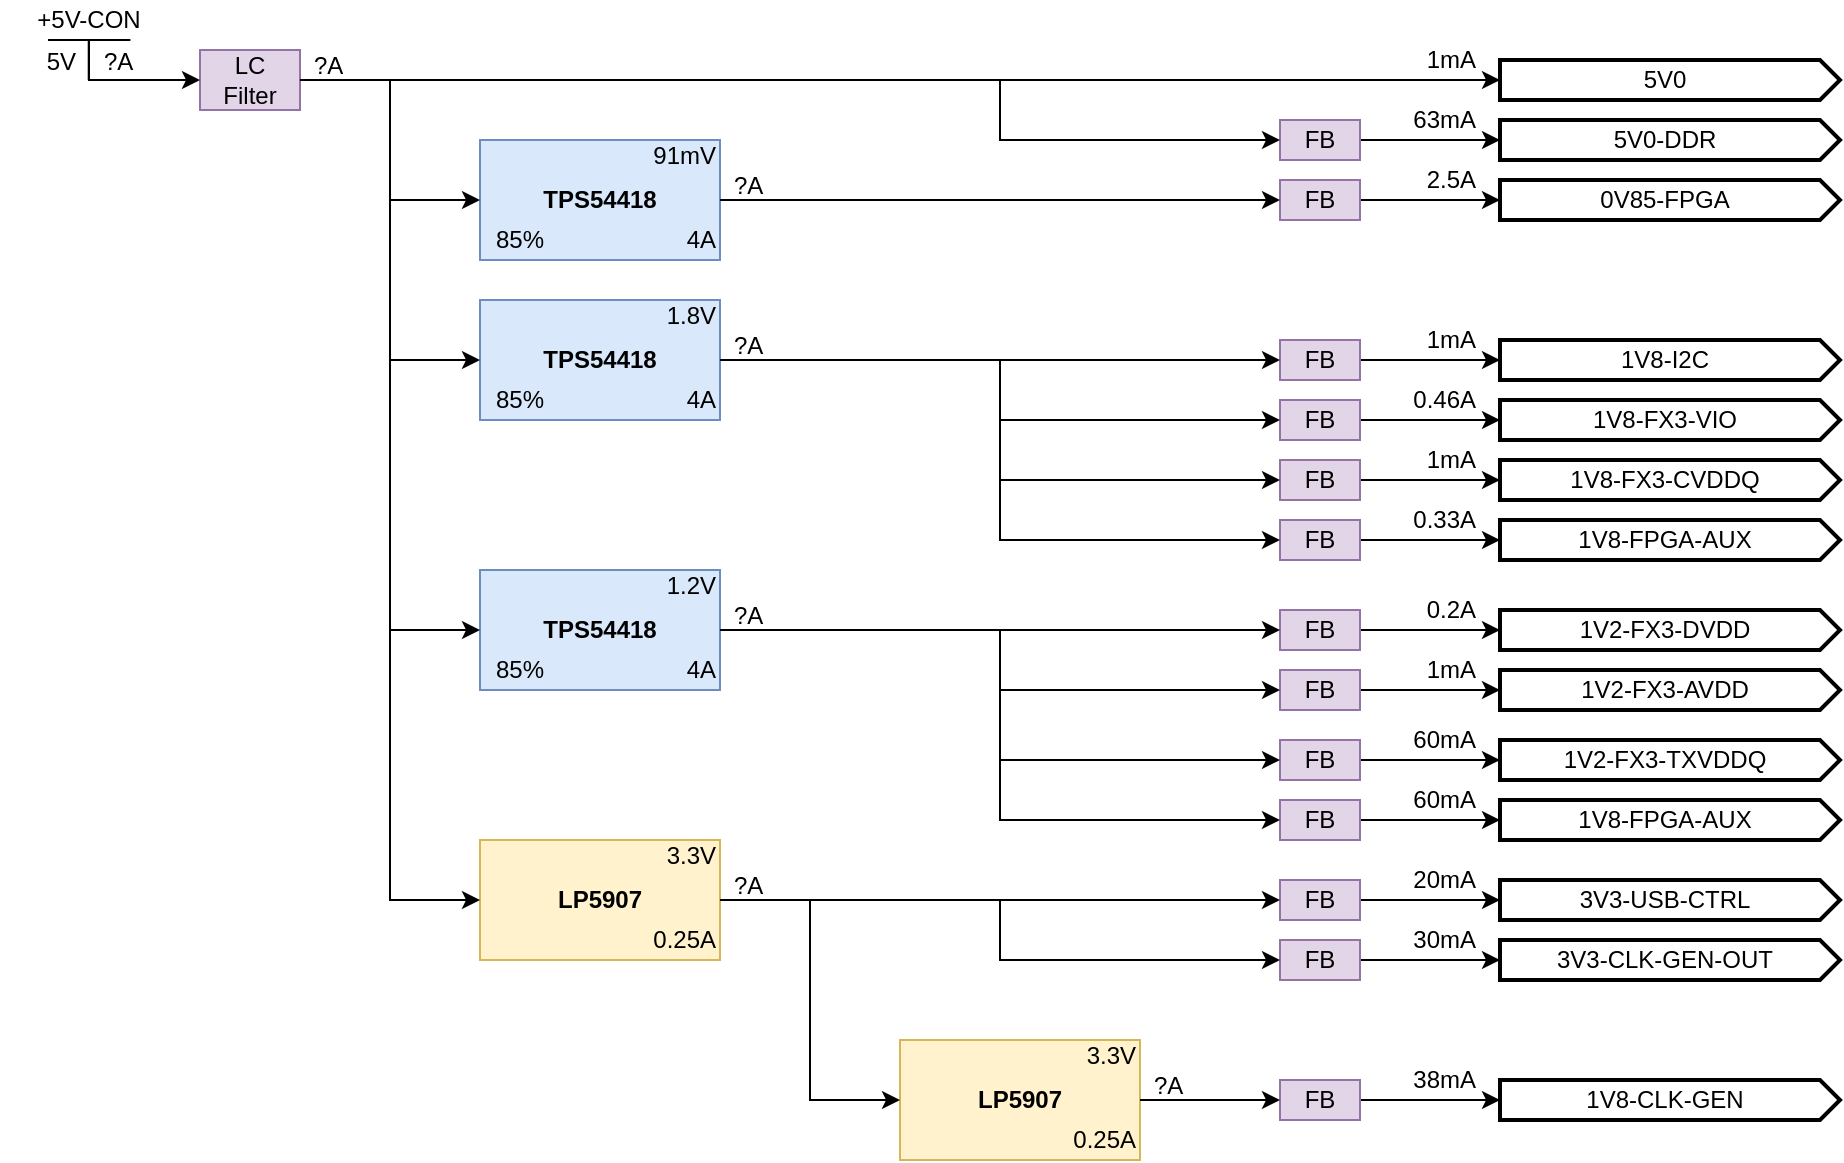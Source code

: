 <mxfile version="21.6.7" type="device">
  <diagram name="Page-1" id="zUlWaIco4QBcSWm_Pf0j">
    <mxGraphModel dx="2464" dy="983" grid="1" gridSize="10" guides="1" tooltips="1" connect="1" arrows="1" fold="1" page="1" pageScale="1" pageWidth="850" pageHeight="1100" math="0" shadow="0">
      <root>
        <mxCell id="0" />
        <mxCell id="1" parent="0" />
        <object label="" type="load" id="tVqwbREyVyMVipb1RAWG-38">
          <mxCell style="group" vertex="1" connectable="0" parent="1">
            <mxGeometry x="-100" y="90" width="220" height="30" as="geometry" />
          </mxCell>
        </object>
        <mxCell id="tVqwbREyVyMVipb1RAWG-39" value="" style="html=1;shadow=0;dashed=0;align=center;verticalAlign=middle;shape=mxgraph.arrows2.arrow;dy=0;dx=10;notch=0;labelBackgroundColor=none;strokeWidth=2;" vertex="1" parent="tVqwbREyVyMVipb1RAWG-38">
          <mxGeometry x="50" y="10" width="170" height="20" as="geometry" />
        </mxCell>
        <object label="5V0" type="load_name" id="tVqwbREyVyMVipb1RAWG-40">
          <mxCell style="text;html=1;strokeColor=none;fillColor=none;align=center;verticalAlign=middle;whiteSpace=wrap;overflow=hidden;labelBackgroundColor=none;" vertex="1" parent="tVqwbREyVyMVipb1RAWG-38">
            <mxGeometry x="50" y="10" width="165" height="20" as="geometry" />
          </mxCell>
        </object>
        <object label="1mA" type="load_current" id="tVqwbREyVyMVipb1RAWG-41">
          <mxCell style="text;html=1;strokeColor=none;fillColor=none;align=right;verticalAlign=middle;whiteSpace=wrap;overflow=hidden;labelBackgroundColor=none;" vertex="1" parent="tVqwbREyVyMVipb1RAWG-38">
            <mxGeometry width="40" height="20" as="geometry" />
          </mxCell>
        </object>
        <object label="" type="source" id="tVqwbREyVyMVipb1RAWG-60">
          <mxCell style="group" vertex="1" connectable="0" parent="1">
            <mxGeometry x="-800" y="70" width="90" height="40" as="geometry" />
          </mxCell>
        </object>
        <mxCell id="tVqwbREyVyMVipb1RAWG-48" style="edgeStyle=none;rounded=0;html=1;exitX=1;exitY=0.5;entryX=0;entryY=0.493;entryPerimeter=0;startArrow=none;startFill=0;endArrow=none;endFill=0;jettySize=auto;orthogonalLoop=1;" edge="1" parent="tVqwbREyVyMVipb1RAWG-60">
          <mxGeometry x="-1669" y="923.01" as="geometry">
            <mxPoint x="24" y="20" as="sourcePoint" />
            <mxPoint x="65.2" y="20" as="targetPoint" />
          </mxGeometry>
        </mxCell>
        <object label="+5V-CON" type="display_name" id="tVqwbREyVyMVipb1RAWG-49">
          <mxCell style="text;html=1;strokeColor=none;fillColor=none;align=center;verticalAlign=middle;whiteSpace=wrap;overflow=hidden;labelBackgroundColor=none;container=0;" vertex="1" parent="tVqwbREyVyMVipb1RAWG-60">
            <mxGeometry x="2" width="85" height="20" as="geometry" />
          </mxCell>
        </object>
        <mxCell id="tVqwbREyVyMVipb1RAWG-50" value="" style="endArrow=none;html=1;rounded=0;" edge="1" parent="tVqwbREyVyMVipb1RAWG-60">
          <mxGeometry width="50" height="50" relative="1" as="geometry">
            <mxPoint x="44.36" y="40" as="sourcePoint" />
            <mxPoint x="44.36" y="20" as="targetPoint" />
          </mxGeometry>
        </mxCell>
        <object label="?A" type="load_current" id="tVqwbREyVyMVipb1RAWG-51">
          <mxCell style="text;html=1;strokeColor=none;fillColor=none;align=left;verticalAlign=middle;whiteSpace=wrap;rounded=0;container=0;" vertex="1" parent="tVqwbREyVyMVipb1RAWG-60">
            <mxGeometry x="50" y="23" width="40" height="15" as="geometry" />
          </mxCell>
        </object>
        <object label="5V" type="vout" id="tVqwbREyVyMVipb1RAWG-59">
          <mxCell style="text;html=1;strokeColor=none;fillColor=none;align=right;verticalAlign=middle;whiteSpace=wrap;rounded=0;container=0;" vertex="1" parent="tVqwbREyVyMVipb1RAWG-60">
            <mxGeometry y="23" width="40" height="15" as="geometry" />
          </mxCell>
        </object>
        <mxCell id="tVqwbREyVyMVipb1RAWG-69" style="edgeStyle=orthogonalEdgeStyle;rounded=0;orthogonalLoop=1;jettySize=auto;html=1;exitX=1;exitY=0.5;exitDx=0;exitDy=0;entryX=0;entryY=0.5;entryDx=0;entryDy=0;" edge="1" parent="1" source="tVqwbREyVyMVipb1RAWG-64" target="tVqwbREyVyMVipb1RAWG-67">
          <mxGeometry relative="1" as="geometry" />
        </mxCell>
        <object label="FB" type="filter" id="tVqwbREyVyMVipb1RAWG-64">
          <mxCell style="whiteSpace=wrap;html=1;plain-purple;gradientColor=none;" vertex="1" parent="1">
            <mxGeometry x="-160" y="130" width="40" height="20" as="geometry" />
          </mxCell>
        </object>
        <object label="" type="load" id="tVqwbREyVyMVipb1RAWG-65">
          <mxCell style="group" vertex="1" connectable="0" parent="1">
            <mxGeometry x="-100" y="120" width="220" height="30" as="geometry" />
          </mxCell>
        </object>
        <mxCell id="tVqwbREyVyMVipb1RAWG-66" value="" style="html=1;shadow=0;dashed=0;align=center;verticalAlign=middle;shape=mxgraph.arrows2.arrow;dy=0;dx=10;notch=0;labelBackgroundColor=none;strokeWidth=2;" vertex="1" parent="tVqwbREyVyMVipb1RAWG-65">
          <mxGeometry x="50" y="10" width="170" height="20" as="geometry" />
        </mxCell>
        <object label="5V0-DDR" type="load_name" id="tVqwbREyVyMVipb1RAWG-67">
          <mxCell style="text;html=1;strokeColor=none;fillColor=none;align=center;verticalAlign=middle;whiteSpace=wrap;overflow=hidden;labelBackgroundColor=none;" vertex="1" parent="tVqwbREyVyMVipb1RAWG-65">
            <mxGeometry x="50" y="10" width="165" height="20" as="geometry" />
          </mxCell>
        </object>
        <object label="63mA" type="load_current" id="tVqwbREyVyMVipb1RAWG-68">
          <mxCell style="text;html=1;strokeColor=none;fillColor=none;align=right;verticalAlign=middle;whiteSpace=wrap;overflow=hidden;labelBackgroundColor=none;" vertex="1" parent="tVqwbREyVyMVipb1RAWG-65">
            <mxGeometry width="40" height="20" as="geometry" />
          </mxCell>
        </object>
        <mxCell id="tVqwbREyVyMVipb1RAWG-83" style="edgeStyle=orthogonalEdgeStyle;rounded=0;orthogonalLoop=1;jettySize=auto;html=1;exitX=1;exitY=0.5;exitDx=0;exitDy=0;entryX=0;entryY=0.5;entryDx=0;entryDy=0;" edge="1" parent="1" source="tVqwbREyVyMVipb1RAWG-78" target="tVqwbREyVyMVipb1RAWG-81">
          <mxGeometry relative="1" as="geometry" />
        </mxCell>
        <object label="FB" type="filter" id="tVqwbREyVyMVipb1RAWG-78">
          <mxCell style="whiteSpace=wrap;html=1;plain-purple;gradientColor=none;" vertex="1" parent="1">
            <mxGeometry x="-160" y="160" width="40" height="20" as="geometry" />
          </mxCell>
        </object>
        <object label="" type="load" id="tVqwbREyVyMVipb1RAWG-79">
          <mxCell style="group" vertex="1" connectable="0" parent="1">
            <mxGeometry x="-100" y="150" width="220" height="30" as="geometry" />
          </mxCell>
        </object>
        <mxCell id="tVqwbREyVyMVipb1RAWG-80" value="" style="html=1;shadow=0;dashed=0;align=center;verticalAlign=middle;shape=mxgraph.arrows2.arrow;dy=0;dx=10;notch=0;labelBackgroundColor=none;strokeWidth=2;" vertex="1" parent="tVqwbREyVyMVipb1RAWG-79">
          <mxGeometry x="50" y="10" width="170" height="20" as="geometry" />
        </mxCell>
        <object label="0V85-FPGA" type="load_name" id="tVqwbREyVyMVipb1RAWG-81">
          <mxCell style="text;html=1;strokeColor=none;fillColor=none;align=center;verticalAlign=middle;whiteSpace=wrap;overflow=hidden;labelBackgroundColor=none;" vertex="1" parent="tVqwbREyVyMVipb1RAWG-79">
            <mxGeometry x="50" y="10" width="165" height="20" as="geometry" />
          </mxCell>
        </object>
        <object label="2.5A" type="load_current" id="tVqwbREyVyMVipb1RAWG-82">
          <mxCell style="text;html=1;strokeColor=none;fillColor=none;align=right;verticalAlign=middle;whiteSpace=wrap;overflow=hidden;labelBackgroundColor=none;" vertex="1" parent="tVqwbREyVyMVipb1RAWG-79">
            <mxGeometry width="40" height="20" as="geometry" />
          </mxCell>
        </object>
        <object label="" type="filter" id="tVqwbREyVyMVipb1RAWG-129">
          <mxCell style="group" vertex="1" connectable="0" parent="1">
            <mxGeometry x="-700" y="98" width="95" height="32" as="geometry" />
          </mxCell>
        </object>
        <object label="LC&lt;div&gt;Filter&lt;/div&gt;" id="tVqwbREyVyMVipb1RAWG-120">
          <mxCell style="whiteSpace=wrap;html=1;plain-purple;gradientColor=none;container=0;" vertex="1" parent="tVqwbREyVyMVipb1RAWG-129">
            <mxGeometry y="-3" width="50" height="30" as="geometry" />
          </mxCell>
        </object>
        <object label="?A" type="load_current" id="tVqwbREyVyMVipb1RAWG-121">
          <mxCell style="text;html=1;strokeColor=none;fillColor=none;align=left;verticalAlign=middle;whiteSpace=wrap;overflow=hidden;labelBackgroundColor=none;" vertex="1" parent="tVqwbREyVyMVipb1RAWG-129">
            <mxGeometry x="55" y="-5" width="40" height="20" as="geometry" />
          </mxCell>
        </object>
        <mxCell id="tVqwbREyVyMVipb1RAWG-130" style="edgeStyle=orthogonalEdgeStyle;rounded=0;orthogonalLoop=1;jettySize=auto;html=1;exitX=0.5;exitY=1;exitDx=0;exitDy=0;entryX=0;entryY=0.5;entryDx=0;entryDy=0;" edge="1" parent="1" source="tVqwbREyVyMVipb1RAWG-49" target="tVqwbREyVyMVipb1RAWG-120">
          <mxGeometry relative="1" as="geometry" />
        </mxCell>
        <mxCell id="tVqwbREyVyMVipb1RAWG-132" style="edgeStyle=orthogonalEdgeStyle;rounded=0;orthogonalLoop=1;jettySize=auto;html=1;exitX=1;exitY=0.5;exitDx=0;exitDy=0;entryX=0;entryY=0.5;entryDx=0;entryDy=0;" edge="1" parent="1" source="tVqwbREyVyMVipb1RAWG-120" target="tVqwbREyVyMVipb1RAWG-40">
          <mxGeometry relative="1" as="geometry" />
        </mxCell>
        <mxCell id="tVqwbREyVyMVipb1RAWG-133" style="edgeStyle=orthogonalEdgeStyle;rounded=0;orthogonalLoop=1;jettySize=auto;html=1;exitX=1;exitY=0.5;exitDx=0;exitDy=0;entryX=0;entryY=0.5;entryDx=0;entryDy=0;" edge="1" parent="1" source="tVqwbREyVyMVipb1RAWG-120" target="tVqwbREyVyMVipb1RAWG-64">
          <mxGeometry relative="1" as="geometry">
            <Array as="points">
              <mxPoint x="-300" y="110" />
              <mxPoint x="-300" y="140" />
            </Array>
          </mxGeometry>
        </mxCell>
        <object label="" type="sw_reg" id="tVqwbREyVyMVipb1RAWG-153">
          <mxCell style="group" vertex="1" connectable="0" parent="1">
            <mxGeometry x="-560" y="140" width="165" height="60" as="geometry" />
          </mxCell>
        </object>
        <object label="TPS54418" id="tVqwbREyVyMVipb1RAWG-147">
          <mxCell style="rounded=0;whiteSpace=wrap;html=1;fillColor=#dae8fc;strokeColor=#6c8ebf;container=0;fontStyle=1" vertex="1" parent="tVqwbREyVyMVipb1RAWG-153">
            <mxGeometry width="120" height="60" as="geometry" />
          </mxCell>
        </object>
        <object label="91mV" type="vout" id="tVqwbREyVyMVipb1RAWG-148">
          <mxCell style="text;html=1;strokeColor=none;fillColor=none;align=right;verticalAlign=middle;whiteSpace=wrap;rounded=0;container=0;" vertex="1" parent="tVqwbREyVyMVipb1RAWG-153">
            <mxGeometry x="80" width="40" height="15" as="geometry" />
          </mxCell>
        </object>
        <object label="85%" type="efficiency" id="tVqwbREyVyMVipb1RAWG-150">
          <mxCell style="text;html=1;strokeColor=none;fillColor=none;align=center;verticalAlign=middle;whiteSpace=wrap;rounded=0;container=0;" vertex="1" parent="tVqwbREyVyMVipb1RAWG-153">
            <mxGeometry x="5" y="40" width="30" height="20" as="geometry" />
          </mxCell>
        </object>
        <object label="4A" type="current_limit" id="tVqwbREyVyMVipb1RAWG-151">
          <mxCell style="text;html=1;strokeColor=none;fillColor=none;align=right;verticalAlign=middle;whiteSpace=wrap;rounded=0;container=0;" vertex="1" parent="tVqwbREyVyMVipb1RAWG-153">
            <mxGeometry x="85" y="40" width="35" height="20" as="geometry" />
          </mxCell>
        </object>
        <object label="?A" type="load_current" id="tVqwbREyVyMVipb1RAWG-152">
          <mxCell style="text;html=1;strokeColor=none;fillColor=none;align=left;verticalAlign=middle;whiteSpace=wrap;rounded=0;container=0;" vertex="1" parent="tVqwbREyVyMVipb1RAWG-153">
            <mxGeometry x="125" y="15" width="40" height="15" as="geometry" />
          </mxCell>
        </object>
        <mxCell id="tVqwbREyVyMVipb1RAWG-154" style="edgeStyle=orthogonalEdgeStyle;rounded=0;orthogonalLoop=1;jettySize=auto;html=1;exitX=1;exitY=0.5;exitDx=0;exitDy=0;entryX=0;entryY=0.5;entryDx=0;entryDy=0;" edge="1" parent="1" source="tVqwbREyVyMVipb1RAWG-147" target="tVqwbREyVyMVipb1RAWG-78">
          <mxGeometry relative="1" as="geometry" />
        </mxCell>
        <mxCell id="tVqwbREyVyMVipb1RAWG-155" style="edgeStyle=orthogonalEdgeStyle;rounded=0;orthogonalLoop=1;jettySize=auto;html=1;exitX=1;exitY=0.5;exitDx=0;exitDy=0;entryX=0;entryY=0.5;entryDx=0;entryDy=0;" edge="1" parent="1" source="tVqwbREyVyMVipb1RAWG-120" target="tVqwbREyVyMVipb1RAWG-147">
          <mxGeometry relative="1" as="geometry" />
        </mxCell>
        <object label="" type="sw_reg" id="tVqwbREyVyMVipb1RAWG-178">
          <mxCell style="group" vertex="1" connectable="0" parent="1">
            <mxGeometry x="-560" y="220" width="165" height="60" as="geometry" />
          </mxCell>
        </object>
        <object label="TPS54418" id="tVqwbREyVyMVipb1RAWG-179">
          <mxCell style="rounded=0;whiteSpace=wrap;html=1;fillColor=#dae8fc;strokeColor=#6c8ebf;container=0;fontStyle=1" vertex="1" parent="tVqwbREyVyMVipb1RAWG-178">
            <mxGeometry width="120" height="60" as="geometry" />
          </mxCell>
        </object>
        <object label="1.8V" type="vout" id="tVqwbREyVyMVipb1RAWG-180">
          <mxCell style="text;html=1;strokeColor=none;fillColor=none;align=right;verticalAlign=middle;whiteSpace=wrap;rounded=0;container=0;" vertex="1" parent="tVqwbREyVyMVipb1RAWG-178">
            <mxGeometry x="80" width="40" height="15" as="geometry" />
          </mxCell>
        </object>
        <object label="85%" type="efficiency" id="tVqwbREyVyMVipb1RAWG-181">
          <mxCell style="text;html=1;strokeColor=none;fillColor=none;align=center;verticalAlign=middle;whiteSpace=wrap;rounded=0;container=0;" vertex="1" parent="tVqwbREyVyMVipb1RAWG-178">
            <mxGeometry x="5" y="40" width="30" height="20" as="geometry" />
          </mxCell>
        </object>
        <object label="4A" type="current_limit" id="tVqwbREyVyMVipb1RAWG-182">
          <mxCell style="text;html=1;strokeColor=none;fillColor=none;align=right;verticalAlign=middle;whiteSpace=wrap;rounded=0;container=0;" vertex="1" parent="tVqwbREyVyMVipb1RAWG-178">
            <mxGeometry x="85" y="40" width="35" height="20" as="geometry" />
          </mxCell>
        </object>
        <object label="?A" type="load_current" id="tVqwbREyVyMVipb1RAWG-183">
          <mxCell style="text;html=1;strokeColor=none;fillColor=none;align=left;verticalAlign=middle;whiteSpace=wrap;rounded=0;container=0;" vertex="1" parent="tVqwbREyVyMVipb1RAWG-178">
            <mxGeometry x="125" y="15" width="40" height="15" as="geometry" />
          </mxCell>
        </object>
        <mxCell id="tVqwbREyVyMVipb1RAWG-184" style="edgeStyle=orthogonalEdgeStyle;rounded=0;orthogonalLoop=1;jettySize=auto;html=1;exitX=1;exitY=0.5;exitDx=0;exitDy=0;entryX=0;entryY=0.5;entryDx=0;entryDy=0;" edge="1" parent="1" source="tVqwbREyVyMVipb1RAWG-120" target="tVqwbREyVyMVipb1RAWG-179">
          <mxGeometry relative="1" as="geometry" />
        </mxCell>
        <object label="" type="load" id="tVqwbREyVyMVipb1RAWG-185">
          <mxCell style="group" vertex="1" connectable="0" parent="1">
            <mxGeometry x="-100" y="230" width="220" height="30" as="geometry" />
          </mxCell>
        </object>
        <mxCell id="tVqwbREyVyMVipb1RAWG-186" value="" style="html=1;shadow=0;dashed=0;align=center;verticalAlign=middle;shape=mxgraph.arrows2.arrow;dy=0;dx=10;notch=0;labelBackgroundColor=none;strokeWidth=2;" vertex="1" parent="tVqwbREyVyMVipb1RAWG-185">
          <mxGeometry x="50" y="10" width="170" height="20" as="geometry" />
        </mxCell>
        <object label="1V8-I2C" type="load_name" id="tVqwbREyVyMVipb1RAWG-187">
          <mxCell style="text;html=1;strokeColor=none;fillColor=none;align=center;verticalAlign=middle;whiteSpace=wrap;overflow=hidden;labelBackgroundColor=none;" vertex="1" parent="tVqwbREyVyMVipb1RAWG-185">
            <mxGeometry x="50" y="10" width="165" height="20" as="geometry" />
          </mxCell>
        </object>
        <object label="&lt;div&gt;1mA&lt;/div&gt;" type="load_current" id="tVqwbREyVyMVipb1RAWG-188">
          <mxCell style="text;html=1;strokeColor=none;fillColor=none;align=right;verticalAlign=middle;whiteSpace=wrap;overflow=hidden;labelBackgroundColor=none;" vertex="1" parent="tVqwbREyVyMVipb1RAWG-185">
            <mxGeometry width="40" height="20" as="geometry" />
          </mxCell>
        </object>
        <object label="" type="load" id="tVqwbREyVyMVipb1RAWG-190">
          <mxCell style="group" vertex="1" connectable="0" parent="1">
            <mxGeometry x="-100" y="260" width="220" height="30" as="geometry" />
          </mxCell>
        </object>
        <mxCell id="tVqwbREyVyMVipb1RAWG-191" value="" style="html=1;shadow=0;dashed=0;align=center;verticalAlign=middle;shape=mxgraph.arrows2.arrow;dy=0;dx=10;notch=0;labelBackgroundColor=none;strokeWidth=2;" vertex="1" parent="tVqwbREyVyMVipb1RAWG-190">
          <mxGeometry x="50" y="10" width="170" height="20" as="geometry" />
        </mxCell>
        <object label="1V8-FX3-VIO" type="load_name" id="tVqwbREyVyMVipb1RAWG-192">
          <mxCell style="text;html=1;strokeColor=none;fillColor=none;align=center;verticalAlign=middle;whiteSpace=wrap;overflow=hidden;labelBackgroundColor=none;" vertex="1" parent="tVqwbREyVyMVipb1RAWG-190">
            <mxGeometry x="50" y="10" width="165" height="20" as="geometry" />
          </mxCell>
        </object>
        <object label="0.46A" type="load_current" id="tVqwbREyVyMVipb1RAWG-193">
          <mxCell style="text;html=1;strokeColor=none;fillColor=none;align=right;verticalAlign=middle;whiteSpace=wrap;overflow=hidden;labelBackgroundColor=none;" vertex="1" parent="tVqwbREyVyMVipb1RAWG-190">
            <mxGeometry width="40" height="20" as="geometry" />
          </mxCell>
        </object>
        <mxCell id="tVqwbREyVyMVipb1RAWG-196" style="edgeStyle=orthogonalEdgeStyle;rounded=0;orthogonalLoop=1;jettySize=auto;html=1;exitX=1;exitY=0.5;exitDx=0;exitDy=0;entryX=0;entryY=0.5;entryDx=0;entryDy=0;" edge="1" parent="1" source="tVqwbREyVyMVipb1RAWG-194" target="tVqwbREyVyMVipb1RAWG-187">
          <mxGeometry relative="1" as="geometry" />
        </mxCell>
        <object label="FB" type="filter" id="tVqwbREyVyMVipb1RAWG-194">
          <mxCell style="whiteSpace=wrap;html=1;plain-purple;gradientColor=none;" vertex="1" parent="1">
            <mxGeometry x="-160" y="240" width="40" height="20" as="geometry" />
          </mxCell>
        </object>
        <mxCell id="tVqwbREyVyMVipb1RAWG-195" style="edgeStyle=orthogonalEdgeStyle;rounded=0;orthogonalLoop=1;jettySize=auto;html=1;exitX=1;exitY=0.5;exitDx=0;exitDy=0;entryX=0;entryY=0.5;entryDx=0;entryDy=0;" edge="1" parent="1" source="tVqwbREyVyMVipb1RAWG-179" target="tVqwbREyVyMVipb1RAWG-194">
          <mxGeometry relative="1" as="geometry" />
        </mxCell>
        <mxCell id="tVqwbREyVyMVipb1RAWG-198" style="edgeStyle=orthogonalEdgeStyle;rounded=0;orthogonalLoop=1;jettySize=auto;html=1;exitX=1;exitY=0.5;exitDx=0;exitDy=0;entryX=0;entryY=0.5;entryDx=0;entryDy=0;" edge="1" parent="1" source="tVqwbREyVyMVipb1RAWG-197" target="tVqwbREyVyMVipb1RAWG-192">
          <mxGeometry relative="1" as="geometry" />
        </mxCell>
        <object label="FB" type="filter" id="tVqwbREyVyMVipb1RAWG-197">
          <mxCell style="whiteSpace=wrap;html=1;plain-purple;gradientColor=none;" vertex="1" parent="1">
            <mxGeometry x="-160" y="270" width="40" height="20" as="geometry" />
          </mxCell>
        </object>
        <mxCell id="tVqwbREyVyMVipb1RAWG-199" style="edgeStyle=orthogonalEdgeStyle;rounded=0;orthogonalLoop=1;jettySize=auto;html=1;exitX=1;exitY=0.5;exitDx=0;exitDy=0;entryX=0;entryY=0.5;entryDx=0;entryDy=0;" edge="1" parent="1" source="tVqwbREyVyMVipb1RAWG-179" target="tVqwbREyVyMVipb1RAWG-197">
          <mxGeometry relative="1" as="geometry" />
        </mxCell>
        <mxCell id="tVqwbREyVyMVipb1RAWG-205" style="edgeStyle=orthogonalEdgeStyle;rounded=0;orthogonalLoop=1;jettySize=auto;html=1;exitX=1;exitY=0.5;exitDx=0;exitDy=0;entryX=0;entryY=0.5;entryDx=0;entryDy=0;" edge="1" parent="1" source="tVqwbREyVyMVipb1RAWG-200" target="tVqwbREyVyMVipb1RAWG-203">
          <mxGeometry relative="1" as="geometry" />
        </mxCell>
        <object label="FB" type="filter" id="tVqwbREyVyMVipb1RAWG-200">
          <mxCell style="whiteSpace=wrap;html=1;plain-purple;gradientColor=none;" vertex="1" parent="1">
            <mxGeometry x="-160" y="300" width="40" height="20" as="geometry" />
          </mxCell>
        </object>
        <object label="" type="load" id="tVqwbREyVyMVipb1RAWG-201">
          <mxCell style="group" vertex="1" connectable="0" parent="1">
            <mxGeometry x="-100" y="290" width="220" height="30" as="geometry" />
          </mxCell>
        </object>
        <mxCell id="tVqwbREyVyMVipb1RAWG-202" value="" style="html=1;shadow=0;dashed=0;align=center;verticalAlign=middle;shape=mxgraph.arrows2.arrow;dy=0;dx=10;notch=0;labelBackgroundColor=none;strokeWidth=2;" vertex="1" parent="tVqwbREyVyMVipb1RAWG-201">
          <mxGeometry x="50" y="10" width="170" height="20" as="geometry" />
        </mxCell>
        <object label="1V8-FX3-CVDDQ" type="load_name" id="tVqwbREyVyMVipb1RAWG-203">
          <mxCell style="text;html=1;strokeColor=none;fillColor=none;align=center;verticalAlign=middle;whiteSpace=wrap;overflow=hidden;labelBackgroundColor=none;" vertex="1" parent="tVqwbREyVyMVipb1RAWG-201">
            <mxGeometry x="50" y="10" width="165" height="20" as="geometry" />
          </mxCell>
        </object>
        <object label="1mA" type="load_current" id="tVqwbREyVyMVipb1RAWG-204">
          <mxCell style="text;html=1;strokeColor=none;fillColor=none;align=right;verticalAlign=middle;whiteSpace=wrap;overflow=hidden;labelBackgroundColor=none;" vertex="1" parent="tVqwbREyVyMVipb1RAWG-201">
            <mxGeometry width="40" height="20" as="geometry" />
          </mxCell>
        </object>
        <mxCell id="tVqwbREyVyMVipb1RAWG-206" style="edgeStyle=orthogonalEdgeStyle;rounded=0;orthogonalLoop=1;jettySize=auto;html=1;exitX=1;exitY=0.5;exitDx=0;exitDy=0;entryX=0;entryY=0.5;entryDx=0;entryDy=0;" edge="1" parent="1" source="tVqwbREyVyMVipb1RAWG-179" target="tVqwbREyVyMVipb1RAWG-200">
          <mxGeometry relative="1" as="geometry" />
        </mxCell>
        <mxCell id="tVqwbREyVyMVipb1RAWG-212" style="edgeStyle=orthogonalEdgeStyle;rounded=0;orthogonalLoop=1;jettySize=auto;html=1;exitX=1;exitY=0.5;exitDx=0;exitDy=0;entryX=0;entryY=0.5;entryDx=0;entryDy=0;" edge="1" parent="1" source="tVqwbREyVyMVipb1RAWG-207" target="tVqwbREyVyMVipb1RAWG-210">
          <mxGeometry relative="1" as="geometry" />
        </mxCell>
        <object label="FB" type="filter" id="tVqwbREyVyMVipb1RAWG-207">
          <mxCell style="whiteSpace=wrap;html=1;plain-purple;gradientColor=none;" vertex="1" parent="1">
            <mxGeometry x="-160" y="330" width="40" height="20" as="geometry" />
          </mxCell>
        </object>
        <object label="" type="load" id="tVqwbREyVyMVipb1RAWG-208">
          <mxCell style="group" vertex="1" connectable="0" parent="1">
            <mxGeometry x="-100" y="320" width="220" height="30" as="geometry" />
          </mxCell>
        </object>
        <mxCell id="tVqwbREyVyMVipb1RAWG-209" value="" style="html=1;shadow=0;dashed=0;align=center;verticalAlign=middle;shape=mxgraph.arrows2.arrow;dy=0;dx=10;notch=0;labelBackgroundColor=none;strokeWidth=2;" vertex="1" parent="tVqwbREyVyMVipb1RAWG-208">
          <mxGeometry x="50" y="10" width="170" height="20" as="geometry" />
        </mxCell>
        <object label="1V8-FPGA-AUX" type="load_name" id="tVqwbREyVyMVipb1RAWG-210">
          <mxCell style="text;html=1;strokeColor=none;fillColor=none;align=center;verticalAlign=middle;whiteSpace=wrap;overflow=hidden;labelBackgroundColor=none;" vertex="1" parent="tVqwbREyVyMVipb1RAWG-208">
            <mxGeometry x="50" y="10" width="165" height="20" as="geometry" />
          </mxCell>
        </object>
        <object label="0.33A" type="load_current" id="tVqwbREyVyMVipb1RAWG-211">
          <mxCell style="text;html=1;strokeColor=none;fillColor=none;align=right;verticalAlign=middle;whiteSpace=wrap;overflow=hidden;labelBackgroundColor=none;" vertex="1" parent="tVqwbREyVyMVipb1RAWG-208">
            <mxGeometry width="40" height="20" as="geometry" />
          </mxCell>
        </object>
        <mxCell id="tVqwbREyVyMVipb1RAWG-213" style="edgeStyle=orthogonalEdgeStyle;rounded=0;orthogonalLoop=1;jettySize=auto;html=1;exitX=1;exitY=0.5;exitDx=0;exitDy=0;entryX=0;entryY=0.5;entryDx=0;entryDy=0;" edge="1" parent="1" source="tVqwbREyVyMVipb1RAWG-179" target="tVqwbREyVyMVipb1RAWG-207">
          <mxGeometry relative="1" as="geometry" />
        </mxCell>
        <object label="" type="sw_reg" id="tVqwbREyVyMVipb1RAWG-214">
          <mxCell style="group" vertex="1" connectable="0" parent="1">
            <mxGeometry x="-560" y="355" width="165" height="60" as="geometry" />
          </mxCell>
        </object>
        <object label="TPS54418" id="tVqwbREyVyMVipb1RAWG-215">
          <mxCell style="rounded=0;whiteSpace=wrap;html=1;fillColor=#dae8fc;strokeColor=#6c8ebf;container=0;fontStyle=1" vertex="1" parent="tVqwbREyVyMVipb1RAWG-214">
            <mxGeometry width="120" height="60" as="geometry" />
          </mxCell>
        </object>
        <object label="1.2V" type="vout" id="tVqwbREyVyMVipb1RAWG-216">
          <mxCell style="text;html=1;strokeColor=none;fillColor=none;align=right;verticalAlign=middle;whiteSpace=wrap;rounded=0;container=0;" vertex="1" parent="tVqwbREyVyMVipb1RAWG-214">
            <mxGeometry x="80" width="40" height="15" as="geometry" />
          </mxCell>
        </object>
        <object label="85%" type="efficiency" id="tVqwbREyVyMVipb1RAWG-217">
          <mxCell style="text;html=1;strokeColor=none;fillColor=none;align=center;verticalAlign=middle;whiteSpace=wrap;rounded=0;container=0;" vertex="1" parent="tVqwbREyVyMVipb1RAWG-214">
            <mxGeometry x="5" y="40" width="30" height="20" as="geometry" />
          </mxCell>
        </object>
        <object label="4A" type="current_limit" id="tVqwbREyVyMVipb1RAWG-218">
          <mxCell style="text;html=1;strokeColor=none;fillColor=none;align=right;verticalAlign=middle;whiteSpace=wrap;rounded=0;container=0;" vertex="1" parent="tVqwbREyVyMVipb1RAWG-214">
            <mxGeometry x="85" y="40" width="35" height="20" as="geometry" />
          </mxCell>
        </object>
        <object label="?A" type="load_current" id="tVqwbREyVyMVipb1RAWG-219">
          <mxCell style="text;html=1;strokeColor=none;fillColor=none;align=left;verticalAlign=middle;whiteSpace=wrap;rounded=0;container=0;" vertex="1" parent="tVqwbREyVyMVipb1RAWG-214">
            <mxGeometry x="125" y="15" width="40" height="15" as="geometry" />
          </mxCell>
        </object>
        <object label="" type="load" id="tVqwbREyVyMVipb1RAWG-220">
          <mxCell style="group" vertex="1" connectable="0" parent="1">
            <mxGeometry x="-100" y="365" width="220" height="30" as="geometry" />
          </mxCell>
        </object>
        <mxCell id="tVqwbREyVyMVipb1RAWG-221" value="" style="html=1;shadow=0;dashed=0;align=center;verticalAlign=middle;shape=mxgraph.arrows2.arrow;dy=0;dx=10;notch=0;labelBackgroundColor=none;strokeWidth=2;" vertex="1" parent="tVqwbREyVyMVipb1RAWG-220">
          <mxGeometry x="50" y="10" width="170" height="20" as="geometry" />
        </mxCell>
        <object label="1V2-FX3-DVDD" type="load_name" id="tVqwbREyVyMVipb1RAWG-222">
          <mxCell style="text;html=1;strokeColor=none;fillColor=none;align=center;verticalAlign=middle;whiteSpace=wrap;overflow=hidden;labelBackgroundColor=none;" vertex="1" parent="tVqwbREyVyMVipb1RAWG-220">
            <mxGeometry x="50" y="10" width="165" height="20" as="geometry" />
          </mxCell>
        </object>
        <object label="0.2A" type="load_current" id="tVqwbREyVyMVipb1RAWG-223">
          <mxCell style="text;html=1;strokeColor=none;fillColor=none;align=right;verticalAlign=middle;whiteSpace=wrap;overflow=hidden;labelBackgroundColor=none;" vertex="1" parent="tVqwbREyVyMVipb1RAWG-220">
            <mxGeometry width="40" height="20" as="geometry" />
          </mxCell>
        </object>
        <mxCell id="tVqwbREyVyMVipb1RAWG-226" style="edgeStyle=orthogonalEdgeStyle;rounded=0;orthogonalLoop=1;jettySize=auto;html=1;exitX=1;exitY=0.5;exitDx=0;exitDy=0;entryX=0;entryY=0.5;entryDx=0;entryDy=0;" edge="1" parent="1" source="tVqwbREyVyMVipb1RAWG-225" target="tVqwbREyVyMVipb1RAWG-222">
          <mxGeometry relative="1" as="geometry" />
        </mxCell>
        <object label="FB" type="filter" id="tVqwbREyVyMVipb1RAWG-225">
          <mxCell style="whiteSpace=wrap;html=1;plain-purple;gradientColor=none;" vertex="1" parent="1">
            <mxGeometry x="-160" y="375" width="40" height="20" as="geometry" />
          </mxCell>
        </object>
        <mxCell id="tVqwbREyVyMVipb1RAWG-227" style="edgeStyle=orthogonalEdgeStyle;rounded=0;orthogonalLoop=1;jettySize=auto;html=1;exitX=1;exitY=0.5;exitDx=0;exitDy=0;entryX=0;entryY=0.5;entryDx=0;entryDy=0;" edge="1" parent="1" source="tVqwbREyVyMVipb1RAWG-215" target="tVqwbREyVyMVipb1RAWG-225">
          <mxGeometry relative="1" as="geometry" />
        </mxCell>
        <mxCell id="tVqwbREyVyMVipb1RAWG-228" style="edgeStyle=orthogonalEdgeStyle;rounded=0;orthogonalLoop=1;jettySize=auto;html=1;exitX=1;exitY=0.5;exitDx=0;exitDy=0;entryX=0;entryY=0.5;entryDx=0;entryDy=0;" edge="1" parent="1" source="tVqwbREyVyMVipb1RAWG-120" target="tVqwbREyVyMVipb1RAWG-215">
          <mxGeometry relative="1" as="geometry" />
        </mxCell>
        <object label="" type="load" id="tVqwbREyVyMVipb1RAWG-229">
          <mxCell style="group" vertex="1" connectable="0" parent="1">
            <mxGeometry x="-100" y="395" width="220" height="30" as="geometry" />
          </mxCell>
        </object>
        <mxCell id="tVqwbREyVyMVipb1RAWG-230" value="" style="html=1;shadow=0;dashed=0;align=center;verticalAlign=middle;shape=mxgraph.arrows2.arrow;dy=0;dx=10;notch=0;labelBackgroundColor=none;strokeWidth=2;" vertex="1" parent="tVqwbREyVyMVipb1RAWG-229">
          <mxGeometry x="50" y="10" width="170" height="20" as="geometry" />
        </mxCell>
        <object label="&lt;div&gt;1V2-FX3-AVDD&lt;/div&gt;" type="load_name" id="tVqwbREyVyMVipb1RAWG-231">
          <mxCell style="text;html=1;strokeColor=none;fillColor=none;align=center;verticalAlign=middle;whiteSpace=wrap;overflow=hidden;labelBackgroundColor=none;" vertex="1" parent="tVqwbREyVyMVipb1RAWG-229">
            <mxGeometry x="50" y="10" width="165" height="20" as="geometry" />
          </mxCell>
        </object>
        <object label="1mA" type="load_current" id="tVqwbREyVyMVipb1RAWG-232">
          <mxCell style="text;html=1;strokeColor=none;fillColor=none;align=right;verticalAlign=middle;whiteSpace=wrap;overflow=hidden;labelBackgroundColor=none;" vertex="1" parent="tVqwbREyVyMVipb1RAWG-229">
            <mxGeometry width="40" height="20" as="geometry" />
          </mxCell>
        </object>
        <mxCell id="tVqwbREyVyMVipb1RAWG-235" style="edgeStyle=orthogonalEdgeStyle;rounded=0;orthogonalLoop=1;jettySize=auto;html=1;exitX=1;exitY=0.5;exitDx=0;exitDy=0;entryX=0;entryY=0.5;entryDx=0;entryDy=0;" edge="1" parent="1" source="tVqwbREyVyMVipb1RAWG-234" target="tVqwbREyVyMVipb1RAWG-231">
          <mxGeometry relative="1" as="geometry" />
        </mxCell>
        <object label="FB" type="filter" id="tVqwbREyVyMVipb1RAWG-234">
          <mxCell style="whiteSpace=wrap;html=1;plain-purple;gradientColor=none;" vertex="1" parent="1">
            <mxGeometry x="-160" y="405" width="40" height="20" as="geometry" />
          </mxCell>
        </object>
        <mxCell id="tVqwbREyVyMVipb1RAWG-236" style="edgeStyle=orthogonalEdgeStyle;rounded=0;orthogonalLoop=1;jettySize=auto;html=1;exitX=1;exitY=0.5;exitDx=0;exitDy=0;entryX=0;entryY=0.5;entryDx=0;entryDy=0;" edge="1" parent="1" source="tVqwbREyVyMVipb1RAWG-215" target="tVqwbREyVyMVipb1RAWG-234">
          <mxGeometry relative="1" as="geometry" />
        </mxCell>
        <mxCell id="tVqwbREyVyMVipb1RAWG-242" style="edgeStyle=orthogonalEdgeStyle;rounded=0;orthogonalLoop=1;jettySize=auto;html=1;exitX=1;exitY=0.5;exitDx=0;exitDy=0;entryX=0;entryY=0.5;entryDx=0;entryDy=0;" edge="1" parent="1" source="tVqwbREyVyMVipb1RAWG-237" target="tVqwbREyVyMVipb1RAWG-240">
          <mxGeometry relative="1" as="geometry" />
        </mxCell>
        <object label="FB" type="filter" id="tVqwbREyVyMVipb1RAWG-237">
          <mxCell style="whiteSpace=wrap;html=1;plain-purple;gradientColor=none;" vertex="1" parent="1">
            <mxGeometry x="-160" y="440" width="40" height="20" as="geometry" />
          </mxCell>
        </object>
        <object label="" type="load" id="tVqwbREyVyMVipb1RAWG-238">
          <mxCell style="group" vertex="1" connectable="0" parent="1">
            <mxGeometry x="-100" y="430" width="220" height="30" as="geometry" />
          </mxCell>
        </object>
        <mxCell id="tVqwbREyVyMVipb1RAWG-239" value="" style="html=1;shadow=0;dashed=0;align=center;verticalAlign=middle;shape=mxgraph.arrows2.arrow;dy=0;dx=10;notch=0;labelBackgroundColor=none;strokeWidth=2;" vertex="1" parent="tVqwbREyVyMVipb1RAWG-238">
          <mxGeometry x="50" y="10" width="170" height="20" as="geometry" />
        </mxCell>
        <object label="1V2-FX3-TXVDDQ" type="load_name" id="tVqwbREyVyMVipb1RAWG-240">
          <mxCell style="text;html=1;strokeColor=none;fillColor=none;align=center;verticalAlign=middle;whiteSpace=wrap;overflow=hidden;labelBackgroundColor=none;" vertex="1" parent="tVqwbREyVyMVipb1RAWG-238">
            <mxGeometry x="50" y="10" width="165" height="20" as="geometry" />
          </mxCell>
        </object>
        <object label="60mA" type="load_current" id="tVqwbREyVyMVipb1RAWG-241">
          <mxCell style="text;html=1;strokeColor=none;fillColor=none;align=right;verticalAlign=middle;whiteSpace=wrap;overflow=hidden;labelBackgroundColor=none;" vertex="1" parent="tVqwbREyVyMVipb1RAWG-238">
            <mxGeometry width="40" height="20" as="geometry" />
          </mxCell>
        </object>
        <mxCell id="tVqwbREyVyMVipb1RAWG-243" style="edgeStyle=orthogonalEdgeStyle;rounded=0;orthogonalLoop=1;jettySize=auto;html=1;exitX=1;exitY=0.5;exitDx=0;exitDy=0;entryX=0;entryY=0.5;entryDx=0;entryDy=0;" edge="1" parent="1" source="tVqwbREyVyMVipb1RAWG-215" target="tVqwbREyVyMVipb1RAWG-237">
          <mxGeometry relative="1" as="geometry" />
        </mxCell>
        <mxCell id="tVqwbREyVyMVipb1RAWG-249" style="edgeStyle=orthogonalEdgeStyle;rounded=0;orthogonalLoop=1;jettySize=auto;html=1;exitX=1;exitY=0.5;exitDx=0;exitDy=0;entryX=0;entryY=0.5;entryDx=0;entryDy=0;" edge="1" parent="1" source="tVqwbREyVyMVipb1RAWG-244" target="tVqwbREyVyMVipb1RAWG-247">
          <mxGeometry relative="1" as="geometry" />
        </mxCell>
        <object label="FB" type="filter" id="tVqwbREyVyMVipb1RAWG-244">
          <mxCell style="whiteSpace=wrap;html=1;plain-purple;gradientColor=none;" vertex="1" parent="1">
            <mxGeometry x="-160" y="470" width="40" height="20" as="geometry" />
          </mxCell>
        </object>
        <object label="" type="load" id="tVqwbREyVyMVipb1RAWG-245">
          <mxCell style="group" vertex="1" connectable="0" parent="1">
            <mxGeometry x="-100" y="460" width="220" height="30" as="geometry" />
          </mxCell>
        </object>
        <mxCell id="tVqwbREyVyMVipb1RAWG-246" value="" style="html=1;shadow=0;dashed=0;align=center;verticalAlign=middle;shape=mxgraph.arrows2.arrow;dy=0;dx=10;notch=0;labelBackgroundColor=none;strokeWidth=2;" vertex="1" parent="tVqwbREyVyMVipb1RAWG-245">
          <mxGeometry x="50" y="10" width="170" height="20" as="geometry" />
        </mxCell>
        <object label="1V8-FPGA-AUX" type="load_name" id="tVqwbREyVyMVipb1RAWG-247">
          <mxCell style="text;html=1;strokeColor=none;fillColor=none;align=center;verticalAlign=middle;whiteSpace=wrap;overflow=hidden;labelBackgroundColor=none;" vertex="1" parent="tVqwbREyVyMVipb1RAWG-245">
            <mxGeometry x="50" y="10" width="165" height="20" as="geometry" />
          </mxCell>
        </object>
        <object label="60mA" type="load_current" id="tVqwbREyVyMVipb1RAWG-248">
          <mxCell style="text;html=1;strokeColor=none;fillColor=none;align=right;verticalAlign=middle;whiteSpace=wrap;overflow=hidden;labelBackgroundColor=none;" vertex="1" parent="tVqwbREyVyMVipb1RAWG-245">
            <mxGeometry width="40" height="20" as="geometry" />
          </mxCell>
        </object>
        <mxCell id="tVqwbREyVyMVipb1RAWG-250" style="edgeStyle=orthogonalEdgeStyle;rounded=0;orthogonalLoop=1;jettySize=auto;html=1;exitX=1;exitY=0.5;exitDx=0;exitDy=0;entryX=0;entryY=0.5;entryDx=0;entryDy=0;" edge="1" parent="1" source="tVqwbREyVyMVipb1RAWG-215" target="tVqwbREyVyMVipb1RAWG-244">
          <mxGeometry relative="1" as="geometry" />
        </mxCell>
        <object label="" type="ldo" id="tVqwbREyVyMVipb1RAWG-251">
          <mxCell style="group" vertex="1" connectable="0" parent="1">
            <mxGeometry x="-560" y="490" width="165" height="60" as="geometry" />
          </mxCell>
        </object>
        <object label="LP5907" id="tVqwbREyVyMVipb1RAWG-252">
          <mxCell style="rounded=0;whiteSpace=wrap;html=1;fillColor=#fff2cc;strokeColor=#d6b656;fontStyle=1" vertex="1" parent="tVqwbREyVyMVipb1RAWG-251">
            <mxGeometry width="120" height="60" as="geometry" />
          </mxCell>
        </object>
        <object label="3.3V" type="vout" id="tVqwbREyVyMVipb1RAWG-253">
          <mxCell style="text;html=1;strokeColor=none;fillColor=none;align=right;verticalAlign=middle;whiteSpace=wrap;rounded=0;" vertex="1" parent="tVqwbREyVyMVipb1RAWG-251">
            <mxGeometry x="80" width="40" height="15" as="geometry" />
          </mxCell>
        </object>
        <object label="0.25A" type="current_limit" id="tVqwbREyVyMVipb1RAWG-254">
          <mxCell style="text;html=1;strokeColor=none;fillColor=none;align=right;verticalAlign=middle;whiteSpace=wrap;rounded=0;" vertex="1" parent="tVqwbREyVyMVipb1RAWG-251">
            <mxGeometry x="85" y="40" width="35" height="20" as="geometry" />
          </mxCell>
        </object>
        <object label="?A" type="load_current" id="tVqwbREyVyMVipb1RAWG-255">
          <mxCell style="text;html=1;strokeColor=none;fillColor=none;align=left;verticalAlign=middle;whiteSpace=wrap;rounded=0;container=0;" vertex="1" parent="tVqwbREyVyMVipb1RAWG-251">
            <mxGeometry x="125" y="15" width="40" height="15" as="geometry" />
          </mxCell>
        </object>
        <mxCell id="tVqwbREyVyMVipb1RAWG-261" style="edgeStyle=orthogonalEdgeStyle;rounded=0;orthogonalLoop=1;jettySize=auto;html=1;exitX=1;exitY=0.5;exitDx=0;exitDy=0;entryX=0;entryY=0.5;entryDx=0;entryDy=0;" edge="1" parent="1" source="tVqwbREyVyMVipb1RAWG-256" target="tVqwbREyVyMVipb1RAWG-259">
          <mxGeometry relative="1" as="geometry" />
        </mxCell>
        <object label="FB" type="filter" id="tVqwbREyVyMVipb1RAWG-256">
          <mxCell style="whiteSpace=wrap;html=1;plain-purple;gradientColor=none;" vertex="1" parent="1">
            <mxGeometry x="-160" y="510" width="40" height="20" as="geometry" />
          </mxCell>
        </object>
        <object label="" type="load" id="tVqwbREyVyMVipb1RAWG-257">
          <mxCell style="group" vertex="1" connectable="0" parent="1">
            <mxGeometry x="-100" y="500" width="220" height="30" as="geometry" />
          </mxCell>
        </object>
        <mxCell id="tVqwbREyVyMVipb1RAWG-258" value="" style="html=1;shadow=0;dashed=0;align=center;verticalAlign=middle;shape=mxgraph.arrows2.arrow;dy=0;dx=10;notch=0;labelBackgroundColor=none;strokeWidth=2;" vertex="1" parent="tVqwbREyVyMVipb1RAWG-257">
          <mxGeometry x="50" y="10" width="170" height="20" as="geometry" />
        </mxCell>
        <object label="3V3-USB-CTRL" type="load_name" id="tVqwbREyVyMVipb1RAWG-259">
          <mxCell style="text;html=1;strokeColor=none;fillColor=none;align=center;verticalAlign=middle;whiteSpace=wrap;overflow=hidden;labelBackgroundColor=none;" vertex="1" parent="tVqwbREyVyMVipb1RAWG-257">
            <mxGeometry x="50" y="10" width="165" height="20" as="geometry" />
          </mxCell>
        </object>
        <object label="20mA" type="load_current" id="tVqwbREyVyMVipb1RAWG-260">
          <mxCell style="text;html=1;strokeColor=none;fillColor=none;align=right;verticalAlign=middle;whiteSpace=wrap;overflow=hidden;labelBackgroundColor=none;" vertex="1" parent="tVqwbREyVyMVipb1RAWG-257">
            <mxGeometry width="40" height="20" as="geometry" />
          </mxCell>
        </object>
        <mxCell id="tVqwbREyVyMVipb1RAWG-262" style="edgeStyle=orthogonalEdgeStyle;rounded=0;orthogonalLoop=1;jettySize=auto;html=1;exitX=1;exitY=0.5;exitDx=0;exitDy=0;entryX=0;entryY=0.5;entryDx=0;entryDy=0;" edge="1" parent="1" source="tVqwbREyVyMVipb1RAWG-252" target="tVqwbREyVyMVipb1RAWG-256">
          <mxGeometry relative="1" as="geometry" />
        </mxCell>
        <mxCell id="tVqwbREyVyMVipb1RAWG-263" style="edgeStyle=orthogonalEdgeStyle;rounded=0;orthogonalLoop=1;jettySize=auto;html=1;exitX=1;exitY=0.5;exitDx=0;exitDy=0;entryX=0;entryY=0.5;entryDx=0;entryDy=0;" edge="1" parent="1" source="tVqwbREyVyMVipb1RAWG-120" target="tVqwbREyVyMVipb1RAWG-252">
          <mxGeometry relative="1" as="geometry" />
        </mxCell>
        <mxCell id="tVqwbREyVyMVipb1RAWG-274" style="edgeStyle=orthogonalEdgeStyle;rounded=0;orthogonalLoop=1;jettySize=auto;html=1;exitX=1;exitY=0.5;exitDx=0;exitDy=0;entryX=0;entryY=0.5;entryDx=0;entryDy=0;" edge="1" parent="1" source="tVqwbREyVyMVipb1RAWG-269" target="tVqwbREyVyMVipb1RAWG-272">
          <mxGeometry relative="1" as="geometry" />
        </mxCell>
        <object label="FB" type="filter" id="tVqwbREyVyMVipb1RAWG-269">
          <mxCell style="whiteSpace=wrap;html=1;plain-purple;gradientColor=none;" vertex="1" parent="1">
            <mxGeometry x="-160" y="540" width="40" height="20" as="geometry" />
          </mxCell>
        </object>
        <object label="" type="load" id="tVqwbREyVyMVipb1RAWG-270">
          <mxCell style="group" vertex="1" connectable="0" parent="1">
            <mxGeometry x="-100" y="530" width="220" height="30" as="geometry" />
          </mxCell>
        </object>
        <mxCell id="tVqwbREyVyMVipb1RAWG-271" value="" style="html=1;shadow=0;dashed=0;align=center;verticalAlign=middle;shape=mxgraph.arrows2.arrow;dy=0;dx=10;notch=0;labelBackgroundColor=none;strokeWidth=2;" vertex="1" parent="tVqwbREyVyMVipb1RAWG-270">
          <mxGeometry x="50" y="10" width="170" height="20" as="geometry" />
        </mxCell>
        <object label="3V3-CLK-GEN-OUT" type="load_name" id="tVqwbREyVyMVipb1RAWG-272">
          <mxCell style="text;html=1;strokeColor=none;fillColor=none;align=center;verticalAlign=middle;whiteSpace=wrap;overflow=hidden;labelBackgroundColor=none;" vertex="1" parent="tVqwbREyVyMVipb1RAWG-270">
            <mxGeometry x="50" y="10" width="165" height="20" as="geometry" />
          </mxCell>
        </object>
        <object label="30mA" type="load_current" id="tVqwbREyVyMVipb1RAWG-273">
          <mxCell style="text;html=1;strokeColor=none;fillColor=none;align=right;verticalAlign=middle;whiteSpace=wrap;overflow=hidden;labelBackgroundColor=none;" vertex="1" parent="tVqwbREyVyMVipb1RAWG-270">
            <mxGeometry width="40" height="20" as="geometry" />
          </mxCell>
        </object>
        <mxCell id="tVqwbREyVyMVipb1RAWG-275" style="edgeStyle=orthogonalEdgeStyle;rounded=0;orthogonalLoop=1;jettySize=auto;html=1;exitX=1;exitY=0.5;exitDx=0;exitDy=0;entryX=0;entryY=0.5;entryDx=0;entryDy=0;" edge="1" parent="1" source="tVqwbREyVyMVipb1RAWG-252" target="tVqwbREyVyMVipb1RAWG-269">
          <mxGeometry relative="1" as="geometry" />
        </mxCell>
        <mxCell id="tVqwbREyVyMVipb1RAWG-281" style="edgeStyle=orthogonalEdgeStyle;rounded=0;orthogonalLoop=1;jettySize=auto;html=1;exitX=1;exitY=0.5;exitDx=0;exitDy=0;entryX=0;entryY=0.5;entryDx=0;entryDy=0;" edge="1" parent="1" source="tVqwbREyVyMVipb1RAWG-276" target="tVqwbREyVyMVipb1RAWG-279">
          <mxGeometry relative="1" as="geometry" />
        </mxCell>
        <object label="FB" type="filter" id="tVqwbREyVyMVipb1RAWG-276">
          <mxCell style="whiteSpace=wrap;html=1;plain-purple;gradientColor=none;" vertex="1" parent="1">
            <mxGeometry x="-160" y="610" width="40" height="20" as="geometry" />
          </mxCell>
        </object>
        <object label="" type="load" id="tVqwbREyVyMVipb1RAWG-277">
          <mxCell style="group" vertex="1" connectable="0" parent="1">
            <mxGeometry x="-100" y="600" width="220" height="30" as="geometry" />
          </mxCell>
        </object>
        <mxCell id="tVqwbREyVyMVipb1RAWG-278" value="" style="html=1;shadow=0;dashed=0;align=center;verticalAlign=middle;shape=mxgraph.arrows2.arrow;dy=0;dx=10;notch=0;labelBackgroundColor=none;strokeWidth=2;" vertex="1" parent="tVqwbREyVyMVipb1RAWG-277">
          <mxGeometry x="50" y="10" width="170" height="20" as="geometry" />
        </mxCell>
        <object label="1V8-CLK-GEN" type="load_name" id="tVqwbREyVyMVipb1RAWG-279">
          <mxCell style="text;html=1;strokeColor=none;fillColor=none;align=center;verticalAlign=middle;whiteSpace=wrap;overflow=hidden;labelBackgroundColor=none;" vertex="1" parent="tVqwbREyVyMVipb1RAWG-277">
            <mxGeometry x="50" y="10" width="165" height="20" as="geometry" />
          </mxCell>
        </object>
        <object label="38mA" type="load_current" id="tVqwbREyVyMVipb1RAWG-280">
          <mxCell style="text;html=1;strokeColor=none;fillColor=none;align=right;verticalAlign=middle;whiteSpace=wrap;overflow=hidden;labelBackgroundColor=none;" vertex="1" parent="tVqwbREyVyMVipb1RAWG-277">
            <mxGeometry width="40" height="20" as="geometry" />
          </mxCell>
        </object>
        <object label="" type="ldo" id="tVqwbREyVyMVipb1RAWG-283">
          <mxCell style="group" vertex="1" connectable="0" parent="1">
            <mxGeometry x="-350" y="590" width="165" height="60" as="geometry" />
          </mxCell>
        </object>
        <object label="LP5907" id="tVqwbREyVyMVipb1RAWG-284">
          <mxCell style="rounded=0;whiteSpace=wrap;html=1;fillColor=#fff2cc;strokeColor=#d6b656;fontStyle=1" vertex="1" parent="tVqwbREyVyMVipb1RAWG-283">
            <mxGeometry width="120" height="60" as="geometry" />
          </mxCell>
        </object>
        <object label="3.3V" type="vout" id="tVqwbREyVyMVipb1RAWG-285">
          <mxCell style="text;html=1;strokeColor=none;fillColor=none;align=right;verticalAlign=middle;whiteSpace=wrap;rounded=0;" vertex="1" parent="tVqwbREyVyMVipb1RAWG-283">
            <mxGeometry x="80" width="40" height="15" as="geometry" />
          </mxCell>
        </object>
        <object label="0.25A" type="current_limit" id="tVqwbREyVyMVipb1RAWG-286">
          <mxCell style="text;html=1;strokeColor=none;fillColor=none;align=right;verticalAlign=middle;whiteSpace=wrap;rounded=0;" vertex="1" parent="tVqwbREyVyMVipb1RAWG-283">
            <mxGeometry x="85" y="40" width="35" height="20" as="geometry" />
          </mxCell>
        </object>
        <object label="?A" type="load_current" id="tVqwbREyVyMVipb1RAWG-287">
          <mxCell style="text;html=1;strokeColor=none;fillColor=none;align=left;verticalAlign=middle;whiteSpace=wrap;rounded=0;container=0;" vertex="1" parent="tVqwbREyVyMVipb1RAWG-283">
            <mxGeometry x="125" y="15" width="40" height="15" as="geometry" />
          </mxCell>
        </object>
        <mxCell id="tVqwbREyVyMVipb1RAWG-288" style="edgeStyle=orthogonalEdgeStyle;rounded=0;orthogonalLoop=1;jettySize=auto;html=1;exitX=1;exitY=0.5;exitDx=0;exitDy=0;entryX=0;entryY=0.5;entryDx=0;entryDy=0;" edge="1" parent="1" source="tVqwbREyVyMVipb1RAWG-284" target="tVqwbREyVyMVipb1RAWG-276">
          <mxGeometry relative="1" as="geometry" />
        </mxCell>
        <mxCell id="tVqwbREyVyMVipb1RAWG-289" style="edgeStyle=orthogonalEdgeStyle;rounded=0;orthogonalLoop=1;jettySize=auto;html=1;exitX=1;exitY=0.5;exitDx=0;exitDy=0;entryX=0;entryY=0.5;entryDx=0;entryDy=0;" edge="1" parent="1" source="tVqwbREyVyMVipb1RAWG-252" target="tVqwbREyVyMVipb1RAWG-284">
          <mxGeometry relative="1" as="geometry" />
        </mxCell>
      </root>
    </mxGraphModel>
  </diagram>
</mxfile>
